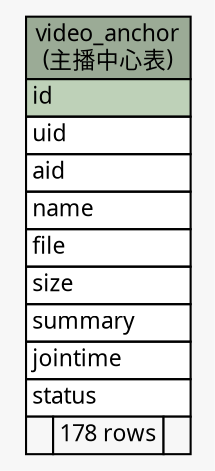 // dot 2.26.0 on Linux 2.6.32-504.3.3.el6.x86_64
// SchemaSpy rev Unknown
digraph "video_anchor" {
  graph [
    rankdir="RL"
    bgcolor="#f7f7f7"
    nodesep="0.18"
    ranksep="0.46"
    fontname="Microsoft YaHei"
    fontsize="11"
  ];
  node [
    fontname="Microsoft YaHei"
    fontsize="11"
    shape="plaintext"
  ];
  edge [
    arrowsize="0.8"
  ];
  "video_anchor" [
    label=<
    <TABLE BORDER="0" CELLBORDER="1" CELLSPACING="0" BGCOLOR="#ffffff">
      <TR><TD COLSPAN="3" BGCOLOR="#9bab96" ALIGN="CENTER">video_anchor<br/>(主播中心表)</TD></TR>
      <TR><TD PORT="id" COLSPAN="3" BGCOLOR="#bed1b8" ALIGN="LEFT">id</TD></TR>
      <TR><TD PORT="uid" COLSPAN="3" ALIGN="LEFT">uid</TD></TR>
      <TR><TD PORT="aid" COLSPAN="3" ALIGN="LEFT">aid</TD></TR>
      <TR><TD PORT="name" COLSPAN="3" ALIGN="LEFT">name</TD></TR>
      <TR><TD PORT="file" COLSPAN="3" ALIGN="LEFT">file</TD></TR>
      <TR><TD PORT="size" COLSPAN="3" ALIGN="LEFT">size</TD></TR>
      <TR><TD PORT="summary" COLSPAN="3" ALIGN="LEFT">summary</TD></TR>
      <TR><TD PORT="jointime" COLSPAN="3" ALIGN="LEFT">jointime</TD></TR>
      <TR><TD PORT="status" COLSPAN="3" ALIGN="LEFT">status</TD></TR>
      <TR><TD ALIGN="LEFT" BGCOLOR="#f7f7f7">  </TD><TD ALIGN="RIGHT" BGCOLOR="#f7f7f7">178 rows</TD><TD ALIGN="RIGHT" BGCOLOR="#f7f7f7">  </TD></TR>
    </TABLE>>
    URL="tables/video_anchor.html"
    tooltip="video_anchor"
  ];
}
